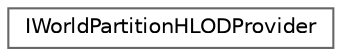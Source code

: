 digraph "Graphical Class Hierarchy"
{
 // INTERACTIVE_SVG=YES
 // LATEX_PDF_SIZE
  bgcolor="transparent";
  edge [fontname=Helvetica,fontsize=10,labelfontname=Helvetica,labelfontsize=10];
  node [fontname=Helvetica,fontsize=10,shape=box,height=0.2,width=0.4];
  rankdir="LR";
  Node0 [id="Node000000",label="IWorldPartitionHLODProvider",height=0.2,width=0.4,color="grey40", fillcolor="white", style="filled",URL="$d7/dff/classIWorldPartitionHLODProvider.html",tooltip=" "];
}
